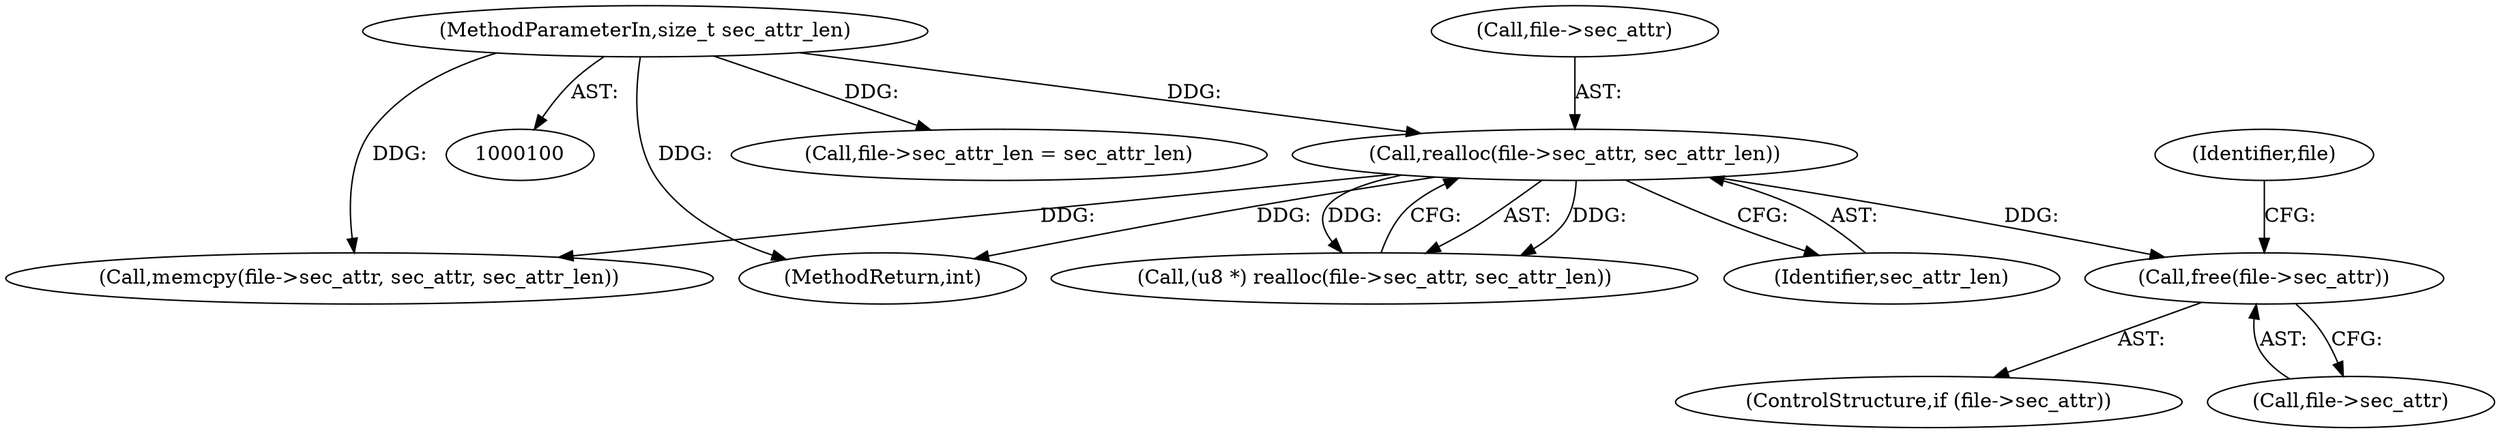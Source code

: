 digraph "0_OpenSC_360e95d45ac4123255a4c796db96337f332160ad#diff-d643a0fa169471dbf2912f4866dc49c5_7@API" {
"1000157" [label="(Call,free(file->sec_attr))"];
"1000144" [label="(Call,realloc(file->sec_attr, sec_attr_len))"];
"1000103" [label="(MethodParameterIn,size_t sec_attr_len)"];
"1000157" [label="(Call,free(file->sec_attr))"];
"1000148" [label="(Identifier,sec_attr_len)"];
"1000191" [label="(MethodReturn,int)"];
"1000145" [label="(Call,file->sec_attr)"];
"1000184" [label="(Call,file->sec_attr_len = sec_attr_len)"];
"1000142" [label="(Call,(u8 *) realloc(file->sec_attr, sec_attr_len))"];
"1000153" [label="(ControlStructure,if (file->sec_attr))"];
"1000103" [label="(MethodParameterIn,size_t sec_attr_len)"];
"1000178" [label="(Call,memcpy(file->sec_attr, sec_attr, sec_attr_len))"];
"1000158" [label="(Call,file->sec_attr)"];
"1000163" [label="(Identifier,file)"];
"1000144" [label="(Call,realloc(file->sec_attr, sec_attr_len))"];
"1000157" -> "1000153"  [label="AST: "];
"1000157" -> "1000158"  [label="CFG: "];
"1000158" -> "1000157"  [label="AST: "];
"1000163" -> "1000157"  [label="CFG: "];
"1000144" -> "1000157"  [label="DDG: "];
"1000144" -> "1000142"  [label="AST: "];
"1000144" -> "1000148"  [label="CFG: "];
"1000145" -> "1000144"  [label="AST: "];
"1000148" -> "1000144"  [label="AST: "];
"1000142" -> "1000144"  [label="CFG: "];
"1000144" -> "1000191"  [label="DDG: "];
"1000144" -> "1000142"  [label="DDG: "];
"1000144" -> "1000142"  [label="DDG: "];
"1000103" -> "1000144"  [label="DDG: "];
"1000144" -> "1000178"  [label="DDG: "];
"1000103" -> "1000100"  [label="AST: "];
"1000103" -> "1000191"  [label="DDG: "];
"1000103" -> "1000178"  [label="DDG: "];
"1000103" -> "1000184"  [label="DDG: "];
}
